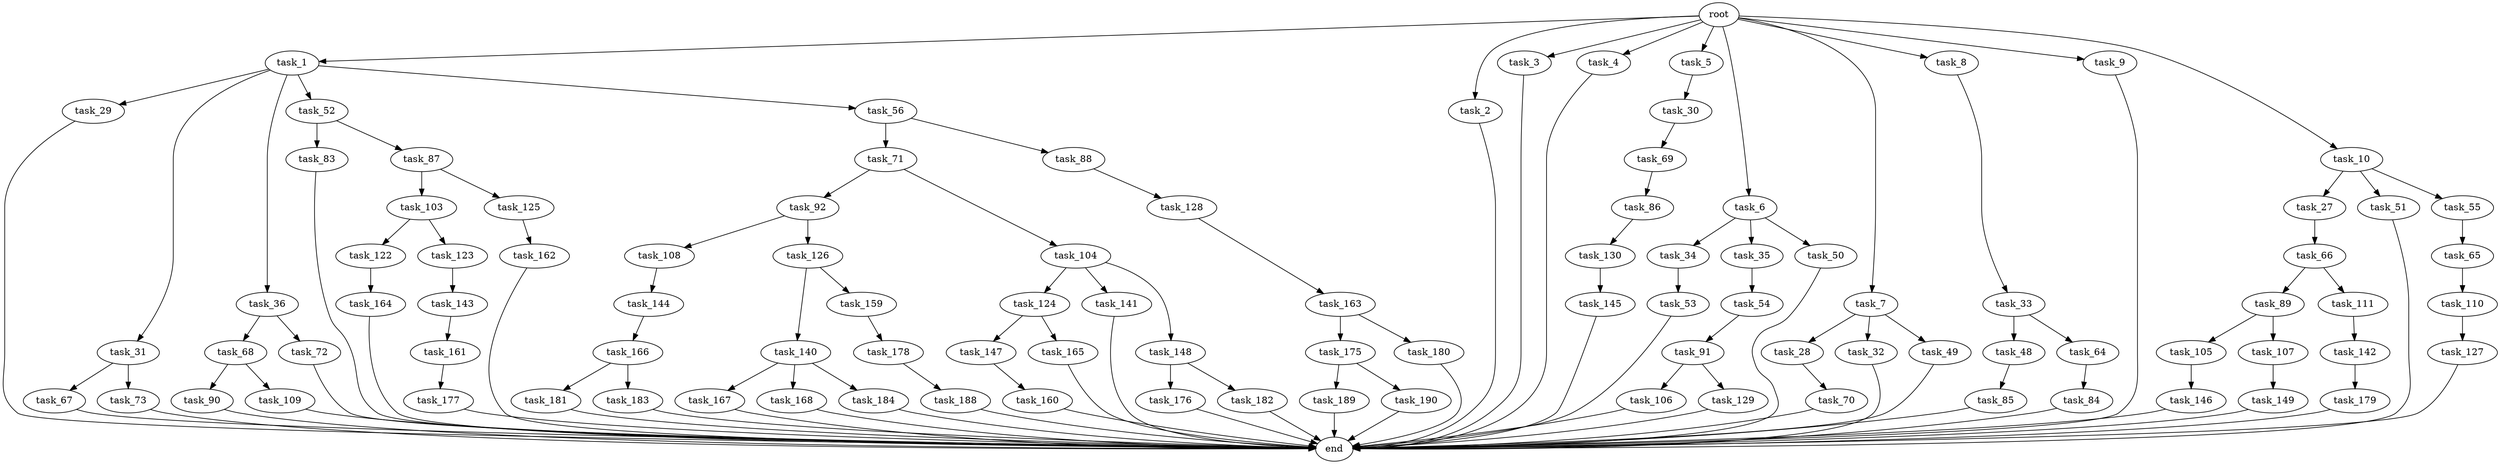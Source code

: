 digraph G {
  root [size="0.000000"];
  task_1 [size="1.024000"];
  task_2 [size="1.024000"];
  task_3 [size="1.024000"];
  task_4 [size="1.024000"];
  task_5 [size="1.024000"];
  task_6 [size="1.024000"];
  task_7 [size="1.024000"];
  task_8 [size="1.024000"];
  task_9 [size="1.024000"];
  task_10 [size="1.024000"];
  task_27 [size="214748364.800000"];
  task_28 [size="695784701.952000"];
  task_29 [size="309237645.312000"];
  task_30 [size="309237645.312000"];
  task_31 [size="309237645.312000"];
  task_32 [size="695784701.952000"];
  task_33 [size="34359738.368000"];
  task_34 [size="34359738.368000"];
  task_35 [size="34359738.368000"];
  task_36 [size="309237645.312000"];
  task_48 [size="695784701.952000"];
  task_49 [size="695784701.952000"];
  task_50 [size="34359738.368000"];
  task_51 [size="214748364.800000"];
  task_52 [size="309237645.312000"];
  task_53 [size="549755813.888000"];
  task_54 [size="695784701.952000"];
  task_55 [size="214748364.800000"];
  task_56 [size="309237645.312000"];
  task_64 [size="695784701.952000"];
  task_65 [size="420906795.008000"];
  task_66 [size="77309411.328000"];
  task_67 [size="420906795.008000"];
  task_68 [size="420906795.008000"];
  task_69 [size="34359738.368000"];
  task_70 [size="309237645.312000"];
  task_71 [size="309237645.312000"];
  task_72 [size="420906795.008000"];
  task_73 [size="420906795.008000"];
  task_83 [size="34359738.368000"];
  task_84 [size="309237645.312000"];
  task_85 [size="77309411.328000"];
  task_86 [size="549755813.888000"];
  task_87 [size="34359738.368000"];
  task_88 [size="309237645.312000"];
  task_89 [size="214748364.800000"];
  task_90 [size="420906795.008000"];
  task_91 [size="858993459.200000"];
  task_92 [size="214748364.800000"];
  task_103 [size="858993459.200000"];
  task_104 [size="214748364.800000"];
  task_105 [size="309237645.312000"];
  task_106 [size="34359738.368000"];
  task_107 [size="309237645.312000"];
  task_108 [size="695784701.952000"];
  task_109 [size="420906795.008000"];
  task_110 [size="420906795.008000"];
  task_111 [size="214748364.800000"];
  task_122 [size="34359738.368000"];
  task_123 [size="34359738.368000"];
  task_124 [size="137438953.472000"];
  task_125 [size="858993459.200000"];
  task_126 [size="695784701.952000"];
  task_127 [size="214748364.800000"];
  task_128 [size="309237645.312000"];
  task_129 [size="34359738.368000"];
  task_130 [size="137438953.472000"];
  task_140 [size="137438953.472000"];
  task_141 [size="137438953.472000"];
  task_142 [size="77309411.328000"];
  task_143 [size="214748364.800000"];
  task_144 [size="309237645.312000"];
  task_145 [size="549755813.888000"];
  task_146 [size="309237645.312000"];
  task_147 [size="214748364.800000"];
  task_148 [size="137438953.472000"];
  task_149 [size="695784701.952000"];
  task_159 [size="137438953.472000"];
  task_160 [size="214748364.800000"];
  task_161 [size="34359738.368000"];
  task_162 [size="420906795.008000"];
  task_163 [size="137438953.472000"];
  task_164 [size="549755813.888000"];
  task_165 [size="214748364.800000"];
  task_166 [size="214748364.800000"];
  task_167 [size="309237645.312000"];
  task_168 [size="309237645.312000"];
  task_175 [size="34359738.368000"];
  task_176 [size="77309411.328000"];
  task_177 [size="34359738.368000"];
  task_178 [size="420906795.008000"];
  task_179 [size="695784701.952000"];
  task_180 [size="34359738.368000"];
  task_181 [size="77309411.328000"];
  task_182 [size="77309411.328000"];
  task_183 [size="77309411.328000"];
  task_184 [size="309237645.312000"];
  task_188 [size="420906795.008000"];
  task_189 [size="695784701.952000"];
  task_190 [size="695784701.952000"];
  end [size="0.000000"];

  root -> task_1 [size="1.000000"];
  root -> task_2 [size="1.000000"];
  root -> task_3 [size="1.000000"];
  root -> task_4 [size="1.000000"];
  root -> task_5 [size="1.000000"];
  root -> task_6 [size="1.000000"];
  root -> task_7 [size="1.000000"];
  root -> task_8 [size="1.000000"];
  root -> task_9 [size="1.000000"];
  root -> task_10 [size="1.000000"];
  task_1 -> task_29 [size="301989888.000000"];
  task_1 -> task_31 [size="301989888.000000"];
  task_1 -> task_36 [size="301989888.000000"];
  task_1 -> task_52 [size="301989888.000000"];
  task_1 -> task_56 [size="301989888.000000"];
  task_2 -> end [size="1.000000"];
  task_3 -> end [size="1.000000"];
  task_4 -> end [size="1.000000"];
  task_5 -> task_30 [size="301989888.000000"];
  task_6 -> task_34 [size="33554432.000000"];
  task_6 -> task_35 [size="33554432.000000"];
  task_6 -> task_50 [size="33554432.000000"];
  task_7 -> task_28 [size="679477248.000000"];
  task_7 -> task_32 [size="679477248.000000"];
  task_7 -> task_49 [size="679477248.000000"];
  task_8 -> task_33 [size="33554432.000000"];
  task_9 -> end [size="1.000000"];
  task_10 -> task_27 [size="209715200.000000"];
  task_10 -> task_51 [size="209715200.000000"];
  task_10 -> task_55 [size="209715200.000000"];
  task_27 -> task_66 [size="75497472.000000"];
  task_28 -> task_70 [size="301989888.000000"];
  task_29 -> end [size="1.000000"];
  task_30 -> task_69 [size="33554432.000000"];
  task_31 -> task_67 [size="411041792.000000"];
  task_31 -> task_73 [size="411041792.000000"];
  task_32 -> end [size="1.000000"];
  task_33 -> task_48 [size="679477248.000000"];
  task_33 -> task_64 [size="679477248.000000"];
  task_34 -> task_53 [size="536870912.000000"];
  task_35 -> task_54 [size="679477248.000000"];
  task_36 -> task_68 [size="411041792.000000"];
  task_36 -> task_72 [size="411041792.000000"];
  task_48 -> task_85 [size="75497472.000000"];
  task_49 -> end [size="1.000000"];
  task_50 -> end [size="1.000000"];
  task_51 -> end [size="1.000000"];
  task_52 -> task_83 [size="33554432.000000"];
  task_52 -> task_87 [size="33554432.000000"];
  task_53 -> end [size="1.000000"];
  task_54 -> task_91 [size="838860800.000000"];
  task_55 -> task_65 [size="411041792.000000"];
  task_56 -> task_71 [size="301989888.000000"];
  task_56 -> task_88 [size="301989888.000000"];
  task_64 -> task_84 [size="301989888.000000"];
  task_65 -> task_110 [size="411041792.000000"];
  task_66 -> task_89 [size="209715200.000000"];
  task_66 -> task_111 [size="209715200.000000"];
  task_67 -> end [size="1.000000"];
  task_68 -> task_90 [size="411041792.000000"];
  task_68 -> task_109 [size="411041792.000000"];
  task_69 -> task_86 [size="536870912.000000"];
  task_70 -> end [size="1.000000"];
  task_71 -> task_92 [size="209715200.000000"];
  task_71 -> task_104 [size="209715200.000000"];
  task_72 -> end [size="1.000000"];
  task_73 -> end [size="1.000000"];
  task_83 -> end [size="1.000000"];
  task_84 -> end [size="1.000000"];
  task_85 -> end [size="1.000000"];
  task_86 -> task_130 [size="134217728.000000"];
  task_87 -> task_103 [size="838860800.000000"];
  task_87 -> task_125 [size="838860800.000000"];
  task_88 -> task_128 [size="301989888.000000"];
  task_89 -> task_105 [size="301989888.000000"];
  task_89 -> task_107 [size="301989888.000000"];
  task_90 -> end [size="1.000000"];
  task_91 -> task_106 [size="33554432.000000"];
  task_91 -> task_129 [size="33554432.000000"];
  task_92 -> task_108 [size="679477248.000000"];
  task_92 -> task_126 [size="679477248.000000"];
  task_103 -> task_122 [size="33554432.000000"];
  task_103 -> task_123 [size="33554432.000000"];
  task_104 -> task_124 [size="134217728.000000"];
  task_104 -> task_141 [size="134217728.000000"];
  task_104 -> task_148 [size="134217728.000000"];
  task_105 -> task_146 [size="301989888.000000"];
  task_106 -> end [size="1.000000"];
  task_107 -> task_149 [size="679477248.000000"];
  task_108 -> task_144 [size="301989888.000000"];
  task_109 -> end [size="1.000000"];
  task_110 -> task_127 [size="209715200.000000"];
  task_111 -> task_142 [size="75497472.000000"];
  task_122 -> task_164 [size="536870912.000000"];
  task_123 -> task_143 [size="209715200.000000"];
  task_124 -> task_147 [size="209715200.000000"];
  task_124 -> task_165 [size="209715200.000000"];
  task_125 -> task_162 [size="411041792.000000"];
  task_126 -> task_140 [size="134217728.000000"];
  task_126 -> task_159 [size="134217728.000000"];
  task_127 -> end [size="1.000000"];
  task_128 -> task_163 [size="134217728.000000"];
  task_129 -> end [size="1.000000"];
  task_130 -> task_145 [size="536870912.000000"];
  task_140 -> task_167 [size="301989888.000000"];
  task_140 -> task_168 [size="301989888.000000"];
  task_140 -> task_184 [size="301989888.000000"];
  task_141 -> end [size="1.000000"];
  task_142 -> task_179 [size="679477248.000000"];
  task_143 -> task_161 [size="33554432.000000"];
  task_144 -> task_166 [size="209715200.000000"];
  task_145 -> end [size="1.000000"];
  task_146 -> end [size="1.000000"];
  task_147 -> task_160 [size="209715200.000000"];
  task_148 -> task_176 [size="75497472.000000"];
  task_148 -> task_182 [size="75497472.000000"];
  task_149 -> end [size="1.000000"];
  task_159 -> task_178 [size="411041792.000000"];
  task_160 -> end [size="1.000000"];
  task_161 -> task_177 [size="33554432.000000"];
  task_162 -> end [size="1.000000"];
  task_163 -> task_175 [size="33554432.000000"];
  task_163 -> task_180 [size="33554432.000000"];
  task_164 -> end [size="1.000000"];
  task_165 -> end [size="1.000000"];
  task_166 -> task_181 [size="75497472.000000"];
  task_166 -> task_183 [size="75497472.000000"];
  task_167 -> end [size="1.000000"];
  task_168 -> end [size="1.000000"];
  task_175 -> task_189 [size="679477248.000000"];
  task_175 -> task_190 [size="679477248.000000"];
  task_176 -> end [size="1.000000"];
  task_177 -> end [size="1.000000"];
  task_178 -> task_188 [size="411041792.000000"];
  task_179 -> end [size="1.000000"];
  task_180 -> end [size="1.000000"];
  task_181 -> end [size="1.000000"];
  task_182 -> end [size="1.000000"];
  task_183 -> end [size="1.000000"];
  task_184 -> end [size="1.000000"];
  task_188 -> end [size="1.000000"];
  task_189 -> end [size="1.000000"];
  task_190 -> end [size="1.000000"];
}
